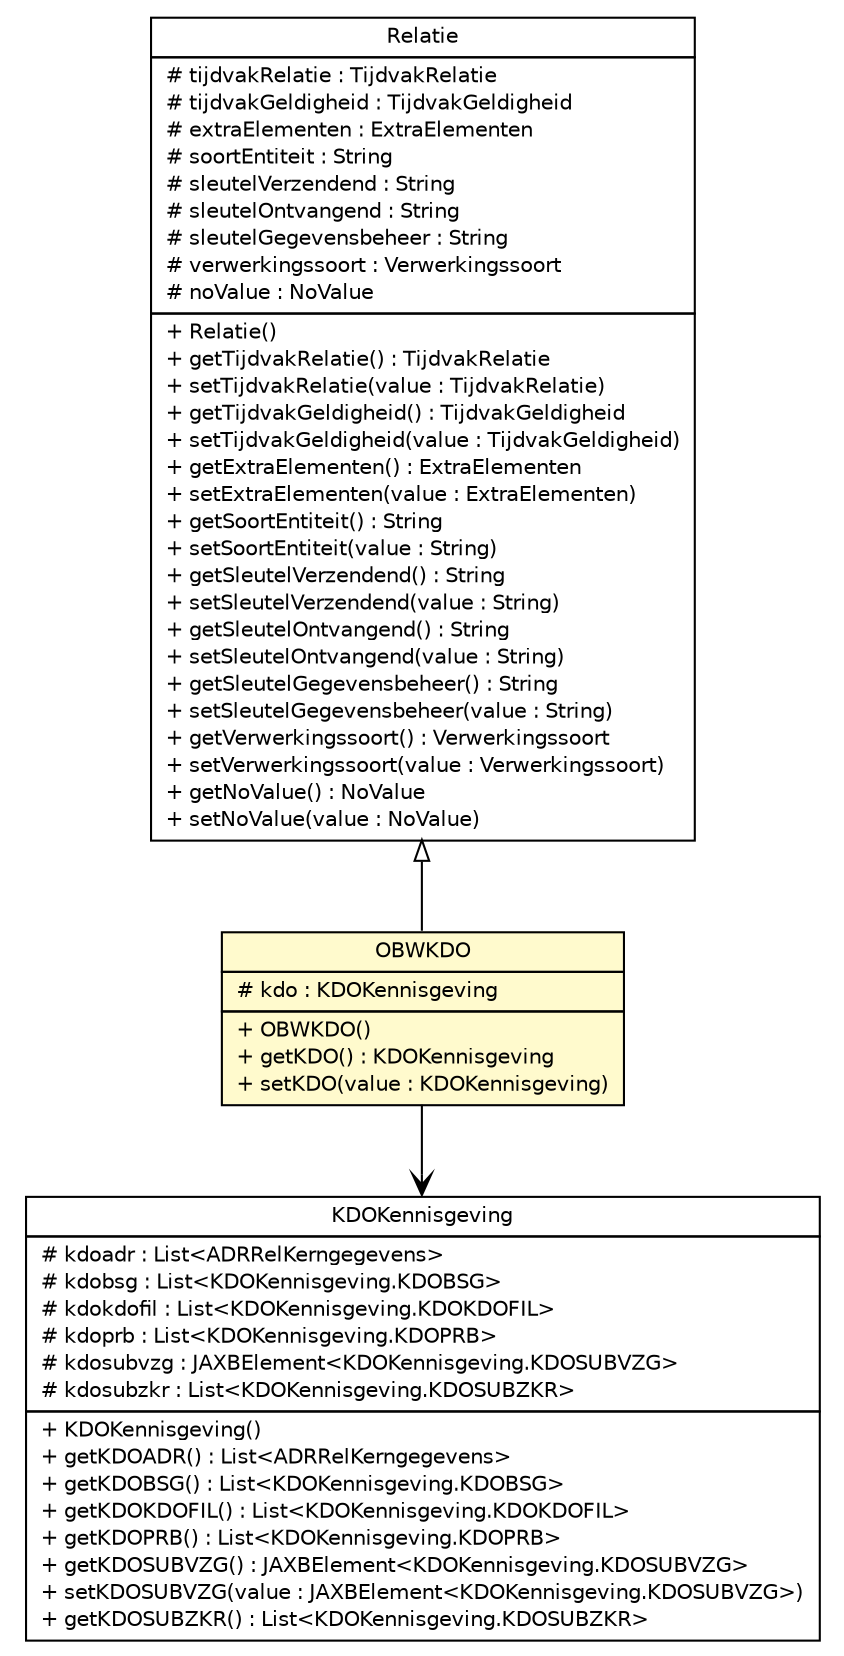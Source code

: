 #!/usr/local/bin/dot
#
# Class diagram 
# Generated by UMLGraph version R5_6-24-gf6e263 (http://www.umlgraph.org/)
#

digraph G {
	edge [fontname="Helvetica",fontsize=10,labelfontname="Helvetica",labelfontsize=10];
	node [fontname="Helvetica",fontsize=10,shape=plaintext];
	nodesep=0.25;
	ranksep=0.5;
	// nl.egem.stuf.sector.bg._0204.KDOKennisgeving
	c138757 [label=<<table title="nl.egem.stuf.sector.bg._0204.KDOKennisgeving" border="0" cellborder="1" cellspacing="0" cellpadding="2" port="p" href="./KDOKennisgeving.html">
		<tr><td><table border="0" cellspacing="0" cellpadding="1">
<tr><td align="center" balign="center"> KDOKennisgeving </td></tr>
		</table></td></tr>
		<tr><td><table border="0" cellspacing="0" cellpadding="1">
<tr><td align="left" balign="left"> # kdoadr : List&lt;ADRRelKerngegevens&gt; </td></tr>
<tr><td align="left" balign="left"> # kdobsg : List&lt;KDOKennisgeving.KDOBSG&gt; </td></tr>
<tr><td align="left" balign="left"> # kdokdofil : List&lt;KDOKennisgeving.KDOKDOFIL&gt; </td></tr>
<tr><td align="left" balign="left"> # kdoprb : List&lt;KDOKennisgeving.KDOPRB&gt; </td></tr>
<tr><td align="left" balign="left"> # kdosubvzg : JAXBElement&lt;KDOKennisgeving.KDOSUBVZG&gt; </td></tr>
<tr><td align="left" balign="left"> # kdosubzkr : List&lt;KDOKennisgeving.KDOSUBZKR&gt; </td></tr>
		</table></td></tr>
		<tr><td><table border="0" cellspacing="0" cellpadding="1">
<tr><td align="left" balign="left"> + KDOKennisgeving() </td></tr>
<tr><td align="left" balign="left"> + getKDOADR() : List&lt;ADRRelKerngegevens&gt; </td></tr>
<tr><td align="left" balign="left"> + getKDOBSG() : List&lt;KDOKennisgeving.KDOBSG&gt; </td></tr>
<tr><td align="left" balign="left"> + getKDOKDOFIL() : List&lt;KDOKennisgeving.KDOKDOFIL&gt; </td></tr>
<tr><td align="left" balign="left"> + getKDOPRB() : List&lt;KDOKennisgeving.KDOPRB&gt; </td></tr>
<tr><td align="left" balign="left"> + getKDOSUBVZG() : JAXBElement&lt;KDOKennisgeving.KDOSUBVZG&gt; </td></tr>
<tr><td align="left" balign="left"> + setKDOSUBVZG(value : JAXBElement&lt;KDOKennisgeving.KDOSUBVZG&gt;) </td></tr>
<tr><td align="left" balign="left"> + getKDOSUBZKR() : List&lt;KDOKennisgeving.KDOSUBZKR&gt; </td></tr>
		</table></td></tr>
		</table>>, URL="./KDOKennisgeving.html", fontname="Helvetica", fontcolor="black", fontsize=10.0];
	// nl.egem.stuf.sector.bg._0204.Relatie
	c138763 [label=<<table title="nl.egem.stuf.sector.bg._0204.Relatie" border="0" cellborder="1" cellspacing="0" cellpadding="2" port="p" href="./Relatie.html">
		<tr><td><table border="0" cellspacing="0" cellpadding="1">
<tr><td align="center" balign="center"> Relatie </td></tr>
		</table></td></tr>
		<tr><td><table border="0" cellspacing="0" cellpadding="1">
<tr><td align="left" balign="left"> # tijdvakRelatie : TijdvakRelatie </td></tr>
<tr><td align="left" balign="left"> # tijdvakGeldigheid : TijdvakGeldigheid </td></tr>
<tr><td align="left" balign="left"> # extraElementen : ExtraElementen </td></tr>
<tr><td align="left" balign="left"> # soortEntiteit : String </td></tr>
<tr><td align="left" balign="left"> # sleutelVerzendend : String </td></tr>
<tr><td align="left" balign="left"> # sleutelOntvangend : String </td></tr>
<tr><td align="left" balign="left"> # sleutelGegevensbeheer : String </td></tr>
<tr><td align="left" balign="left"> # verwerkingssoort : Verwerkingssoort </td></tr>
<tr><td align="left" balign="left"> # noValue : NoValue </td></tr>
		</table></td></tr>
		<tr><td><table border="0" cellspacing="0" cellpadding="1">
<tr><td align="left" balign="left"> + Relatie() </td></tr>
<tr><td align="left" balign="left"> + getTijdvakRelatie() : TijdvakRelatie </td></tr>
<tr><td align="left" balign="left"> + setTijdvakRelatie(value : TijdvakRelatie) </td></tr>
<tr><td align="left" balign="left"> + getTijdvakGeldigheid() : TijdvakGeldigheid </td></tr>
<tr><td align="left" balign="left"> + setTijdvakGeldigheid(value : TijdvakGeldigheid) </td></tr>
<tr><td align="left" balign="left"> + getExtraElementen() : ExtraElementen </td></tr>
<tr><td align="left" balign="left"> + setExtraElementen(value : ExtraElementen) </td></tr>
<tr><td align="left" balign="left"> + getSoortEntiteit() : String </td></tr>
<tr><td align="left" balign="left"> + setSoortEntiteit(value : String) </td></tr>
<tr><td align="left" balign="left"> + getSleutelVerzendend() : String </td></tr>
<tr><td align="left" balign="left"> + setSleutelVerzendend(value : String) </td></tr>
<tr><td align="left" balign="left"> + getSleutelOntvangend() : String </td></tr>
<tr><td align="left" balign="left"> + setSleutelOntvangend(value : String) </td></tr>
<tr><td align="left" balign="left"> + getSleutelGegevensbeheer() : String </td></tr>
<tr><td align="left" balign="left"> + setSleutelGegevensbeheer(value : String) </td></tr>
<tr><td align="left" balign="left"> + getVerwerkingssoort() : Verwerkingssoort </td></tr>
<tr><td align="left" balign="left"> + setVerwerkingssoort(value : Verwerkingssoort) </td></tr>
<tr><td align="left" balign="left"> + getNoValue() : NoValue </td></tr>
<tr><td align="left" balign="left"> + setNoValue(value : NoValue) </td></tr>
		</table></td></tr>
		</table>>, URL="./Relatie.html", fontname="Helvetica", fontcolor="black", fontsize=10.0];
	// nl.egem.stuf.sector.bg._0204.OBWVraag.OBWKDO
	c139123 [label=<<table title="nl.egem.stuf.sector.bg._0204.OBWVraag.OBWKDO" border="0" cellborder="1" cellspacing="0" cellpadding="2" port="p" bgcolor="lemonChiffon" href="./OBWVraag.OBWKDO.html">
		<tr><td><table border="0" cellspacing="0" cellpadding="1">
<tr><td align="center" balign="center"> OBWKDO </td></tr>
		</table></td></tr>
		<tr><td><table border="0" cellspacing="0" cellpadding="1">
<tr><td align="left" balign="left"> # kdo : KDOKennisgeving </td></tr>
		</table></td></tr>
		<tr><td><table border="0" cellspacing="0" cellpadding="1">
<tr><td align="left" balign="left"> + OBWKDO() </td></tr>
<tr><td align="left" balign="left"> + getKDO() : KDOKennisgeving </td></tr>
<tr><td align="left" balign="left"> + setKDO(value : KDOKennisgeving) </td></tr>
		</table></td></tr>
		</table>>, URL="./OBWVraag.OBWKDO.html", fontname="Helvetica", fontcolor="black", fontsize=10.0];
	//nl.egem.stuf.sector.bg._0204.OBWVraag.OBWKDO extends nl.egem.stuf.sector.bg._0204.Relatie
	c138763:p -> c139123:p [dir=back,arrowtail=empty];
	// nl.egem.stuf.sector.bg._0204.OBWVraag.OBWKDO NAVASSOC nl.egem.stuf.sector.bg._0204.KDOKennisgeving
	c139123:p -> c138757:p [taillabel="", label="", headlabel="", fontname="Helvetica", fontcolor="black", fontsize=10.0, color="black", arrowhead=open];
}

